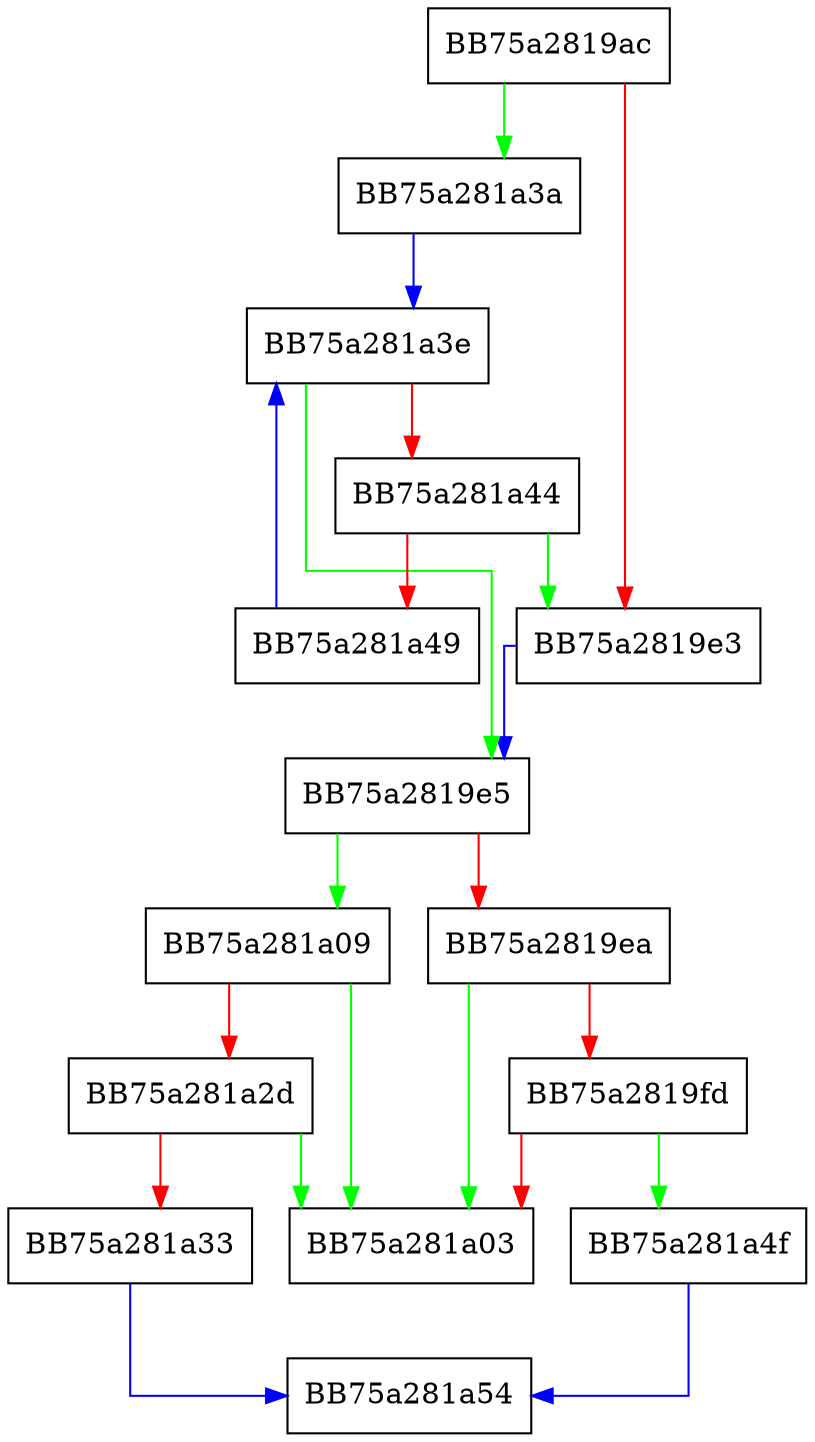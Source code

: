 digraph Remove {
  node [shape="box"];
  graph [splines=ortho];
  BB75a2819ac -> BB75a281a3a [color="green"];
  BB75a2819ac -> BB75a2819e3 [color="red"];
  BB75a2819e3 -> BB75a2819e5 [color="blue"];
  BB75a2819e5 -> BB75a281a09 [color="green"];
  BB75a2819e5 -> BB75a2819ea [color="red"];
  BB75a2819ea -> BB75a281a03 [color="green"];
  BB75a2819ea -> BB75a2819fd [color="red"];
  BB75a2819fd -> BB75a281a4f [color="green"];
  BB75a2819fd -> BB75a281a03 [color="red"];
  BB75a281a09 -> BB75a281a03 [color="green"];
  BB75a281a09 -> BB75a281a2d [color="red"];
  BB75a281a2d -> BB75a281a03 [color="green"];
  BB75a281a2d -> BB75a281a33 [color="red"];
  BB75a281a33 -> BB75a281a54 [color="blue"];
  BB75a281a3a -> BB75a281a3e [color="blue"];
  BB75a281a3e -> BB75a2819e5 [color="green"];
  BB75a281a3e -> BB75a281a44 [color="red"];
  BB75a281a44 -> BB75a2819e3 [color="green"];
  BB75a281a44 -> BB75a281a49 [color="red"];
  BB75a281a49 -> BB75a281a3e [color="blue"];
  BB75a281a4f -> BB75a281a54 [color="blue"];
}